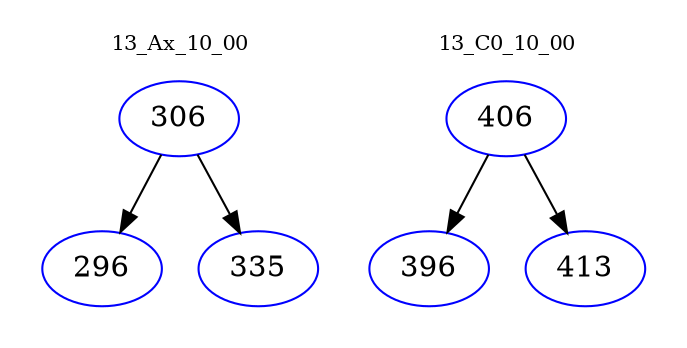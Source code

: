 digraph{
subgraph cluster_0 {
color = white
label = "13_Ax_10_00";
fontsize=10;
T0_306 [label="306", color="blue"]
T0_306 -> T0_296 [color="black"]
T0_296 [label="296", color="blue"]
T0_306 -> T0_335 [color="black"]
T0_335 [label="335", color="blue"]
}
subgraph cluster_1 {
color = white
label = "13_C0_10_00";
fontsize=10;
T1_406 [label="406", color="blue"]
T1_406 -> T1_396 [color="black"]
T1_396 [label="396", color="blue"]
T1_406 -> T1_413 [color="black"]
T1_413 [label="413", color="blue"]
}
}
